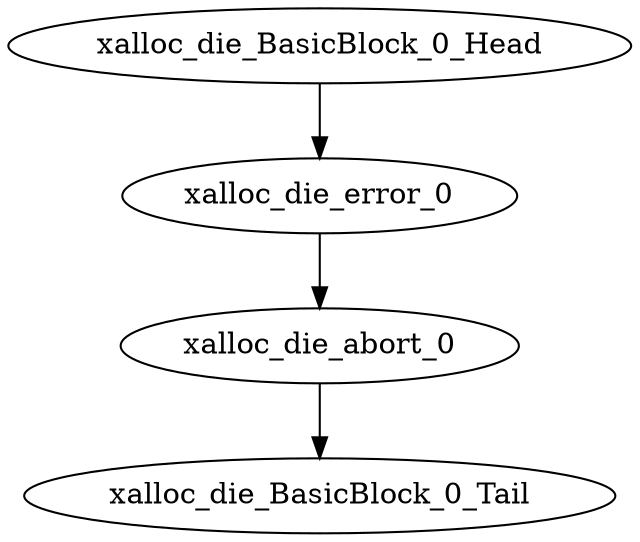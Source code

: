 digraph G {
    "xalloc_die_abort_0" -> "xalloc_die_BasicBlock_0_Tail"
    "xalloc_die_error_0" -> "xalloc_die_abort_0"
    "xalloc_die_BasicBlock_0_Head" -> "xalloc_die_error_0"
}
